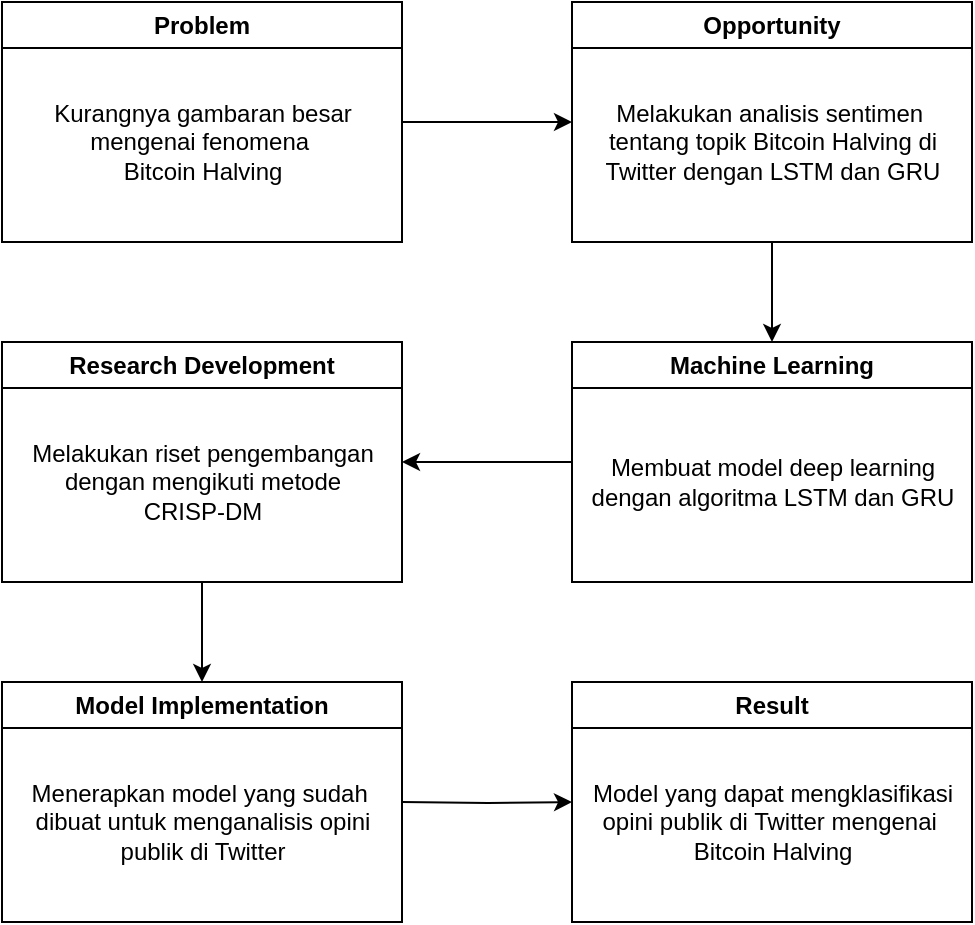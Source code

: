 <mxfile version="24.4.0" type="github">
  <diagram name="Page-1" id="AWKUlrFxkT0d8Ofa7aTw">
    <mxGraphModel dx="880" dy="468" grid="1" gridSize="10" guides="1" tooltips="1" connect="1" arrows="1" fold="1" page="1" pageScale="1" pageWidth="850" pageHeight="1100" math="0" shadow="0">
      <root>
        <mxCell id="0" />
        <mxCell id="1" parent="0" />
        <mxCell id="0-B3ei6W1_u1cpuLkIyY-20" style="edgeStyle=orthogonalEdgeStyle;rounded=0;orthogonalLoop=1;jettySize=auto;html=1;exitX=1;exitY=0.5;exitDx=0;exitDy=0;entryX=0;entryY=0.5;entryDx=0;entryDy=0;" parent="1" source="0-B3ei6W1_u1cpuLkIyY-1" target="0-B3ei6W1_u1cpuLkIyY-9" edge="1">
          <mxGeometry relative="1" as="geometry" />
        </mxCell>
        <mxCell id="0-B3ei6W1_u1cpuLkIyY-1" value="Problem" style="swimlane;whiteSpace=wrap;html=1;" parent="1" vertex="1">
          <mxGeometry x="140" y="120" width="200" height="120" as="geometry" />
        </mxCell>
        <mxCell id="0-B3ei6W1_u1cpuLkIyY-8" value="Kurangnya gambaran besar&lt;div&gt;mengenai fenomena&amp;nbsp;&lt;/div&gt;&lt;div&gt;Bitcoin Halving&lt;/div&gt;" style="text;html=1;align=center;verticalAlign=middle;resizable=0;points=[];autosize=1;strokeColor=none;fillColor=none;" parent="0-B3ei6W1_u1cpuLkIyY-1" vertex="1">
          <mxGeometry x="15" y="40" width="170" height="60" as="geometry" />
        </mxCell>
        <mxCell id="0-B3ei6W1_u1cpuLkIyY-9" value="Opportunity" style="swimlane;whiteSpace=wrap;html=1;" parent="1" vertex="1">
          <mxGeometry x="425" y="120" width="200" height="120" as="geometry" />
        </mxCell>
        <mxCell id="0-B3ei6W1_u1cpuLkIyY-10" value="Melakukan analisis sentimen&amp;nbsp;&lt;div&gt;tentang topik Bitcoin Halving di&lt;/div&gt;&lt;div&gt;Twitter dengan LSTM dan GRU&lt;/div&gt;" style="text;html=1;align=center;verticalAlign=middle;resizable=0;points=[];autosize=1;strokeColor=none;fillColor=none;" parent="0-B3ei6W1_u1cpuLkIyY-9" vertex="1">
          <mxGeometry x="5" y="40" width="190" height="60" as="geometry" />
        </mxCell>
        <mxCell id="0-B3ei6W1_u1cpuLkIyY-22" style="edgeStyle=orthogonalEdgeStyle;rounded=0;orthogonalLoop=1;jettySize=auto;html=1;exitX=0;exitY=0.5;exitDx=0;exitDy=0;entryX=1;entryY=0.5;entryDx=0;entryDy=0;" parent="1" source="0-B3ei6W1_u1cpuLkIyY-11" target="0-B3ei6W1_u1cpuLkIyY-13" edge="1">
          <mxGeometry relative="1" as="geometry" />
        </mxCell>
        <mxCell id="0-B3ei6W1_u1cpuLkIyY-11" value="Machine Learning" style="swimlane;whiteSpace=wrap;html=1;startSize=23;" parent="1" vertex="1">
          <mxGeometry x="425" y="290" width="200" height="120" as="geometry" />
        </mxCell>
        <mxCell id="0-B3ei6W1_u1cpuLkIyY-12" value="Membuat model deep learning&lt;div&gt;dengan algoritma LSTM dan GRU&lt;/div&gt;" style="text;html=1;align=center;verticalAlign=middle;resizable=0;points=[];autosize=1;strokeColor=none;fillColor=none;" parent="0-B3ei6W1_u1cpuLkIyY-11" vertex="1">
          <mxGeometry y="50" width="200" height="40" as="geometry" />
        </mxCell>
        <mxCell id="0-B3ei6W1_u1cpuLkIyY-23" style="edgeStyle=orthogonalEdgeStyle;rounded=0;orthogonalLoop=1;jettySize=auto;html=1;exitX=0.5;exitY=1;exitDx=0;exitDy=0;entryX=0.5;entryY=0;entryDx=0;entryDy=0;" parent="1" source="0-B3ei6W1_u1cpuLkIyY-13" target="0-B3ei6W1_u1cpuLkIyY-15" edge="1">
          <mxGeometry relative="1" as="geometry" />
        </mxCell>
        <mxCell id="0-B3ei6W1_u1cpuLkIyY-13" value="Research Development" style="swimlane;whiteSpace=wrap;html=1;" parent="1" vertex="1">
          <mxGeometry x="140" y="290" width="200" height="120" as="geometry" />
        </mxCell>
        <mxCell id="0-B3ei6W1_u1cpuLkIyY-14" value="Melakukan riset pengembangan&lt;div&gt;dengan mengikuti metode&lt;/div&gt;&lt;div&gt;CRISP-DM&lt;/div&gt;" style="text;html=1;align=center;verticalAlign=middle;resizable=0;points=[];autosize=1;strokeColor=none;fillColor=none;" parent="0-B3ei6W1_u1cpuLkIyY-13" vertex="1">
          <mxGeometry x="5" y="40" width="190" height="60" as="geometry" />
        </mxCell>
        <mxCell id="0-B3ei6W1_u1cpuLkIyY-26" value="" style="edgeStyle=orthogonalEdgeStyle;rounded=0;orthogonalLoop=1;jettySize=auto;html=1;entryX=0;entryY=0.5;entryDx=0;entryDy=0;" parent="1" target="0-B3ei6W1_u1cpuLkIyY-17" edge="1">
          <mxGeometry relative="1" as="geometry">
            <mxPoint x="340" y="520" as="sourcePoint" />
            <mxPoint x="490" y="570" as="targetPoint" />
          </mxGeometry>
        </mxCell>
        <mxCell id="0-B3ei6W1_u1cpuLkIyY-15" value="Model Implementation" style="swimlane;whiteSpace=wrap;html=1;" parent="1" vertex="1">
          <mxGeometry x="140" y="460" width="200" height="120" as="geometry" />
        </mxCell>
        <mxCell id="0-B3ei6W1_u1cpuLkIyY-16" value="Menerapkan model yang sudah&amp;nbsp;&lt;div&gt;dibuat untuk menganalisis opini&lt;/div&gt;&lt;div&gt;publik di Twitter&lt;/div&gt;" style="text;html=1;align=center;verticalAlign=middle;resizable=0;points=[];autosize=1;strokeColor=none;fillColor=none;" parent="0-B3ei6W1_u1cpuLkIyY-15" vertex="1">
          <mxGeometry x="5" y="40" width="190" height="60" as="geometry" />
        </mxCell>
        <mxCell id="0-B3ei6W1_u1cpuLkIyY-17" value="Result" style="swimlane;whiteSpace=wrap;html=1;" parent="1" vertex="1">
          <mxGeometry x="425" y="460" width="200" height="120" as="geometry" />
        </mxCell>
        <mxCell id="0-B3ei6W1_u1cpuLkIyY-18" value="Model yang dapat mengklasifikasi&lt;div&gt;opini publik di Twitter mengenai&amp;nbsp;&lt;/div&gt;&lt;div&gt;Bitcoin Halving&lt;/div&gt;" style="text;html=1;align=center;verticalAlign=middle;resizable=0;points=[];autosize=1;strokeColor=none;fillColor=none;" parent="0-B3ei6W1_u1cpuLkIyY-17" vertex="1">
          <mxGeometry y="40" width="200" height="60" as="geometry" />
        </mxCell>
        <mxCell id="0-B3ei6W1_u1cpuLkIyY-21" style="edgeStyle=orthogonalEdgeStyle;rounded=0;orthogonalLoop=1;jettySize=auto;html=1;entryX=0.5;entryY=0;entryDx=0;entryDy=0;exitX=0.5;exitY=1;exitDx=0;exitDy=0;" parent="1" source="0-B3ei6W1_u1cpuLkIyY-9" target="0-B3ei6W1_u1cpuLkIyY-11" edge="1">
          <mxGeometry relative="1" as="geometry">
            <mxPoint x="520" y="240" as="sourcePoint" />
          </mxGeometry>
        </mxCell>
      </root>
    </mxGraphModel>
  </diagram>
</mxfile>
